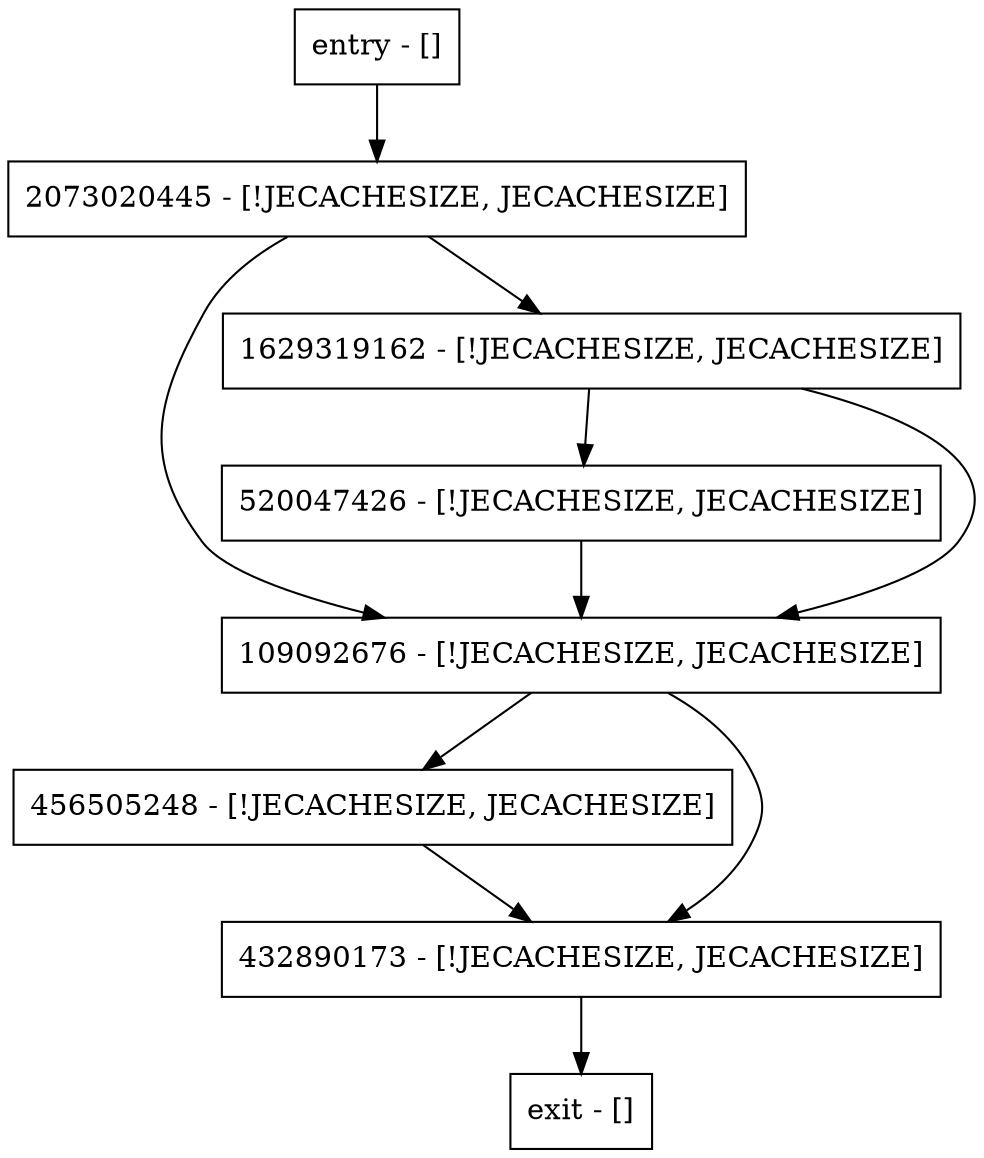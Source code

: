 digraph getEntryInMemorySize {
node [shape=record];
entry [label="entry - []"];
exit [label="exit - []"];
456505248 [label="456505248 - [!JECACHESIZE, JECACHESIZE]"];
432890173 [label="432890173 - [!JECACHESIZE, JECACHESIZE]"];
520047426 [label="520047426 - [!JECACHESIZE, JECACHESIZE]"];
2073020445 [label="2073020445 - [!JECACHESIZE, JECACHESIZE]"];
109092676 [label="109092676 - [!JECACHESIZE, JECACHESIZE]"];
1629319162 [label="1629319162 - [!JECACHESIZE, JECACHESIZE]"];
entry;
exit;
entry -> 2073020445;
456505248 -> 432890173;
432890173 -> exit;
520047426 -> 109092676;
2073020445 -> 109092676;
2073020445 -> 1629319162;
109092676 -> 456505248;
109092676 -> 432890173;
1629319162 -> 520047426;
1629319162 -> 109092676;
}

